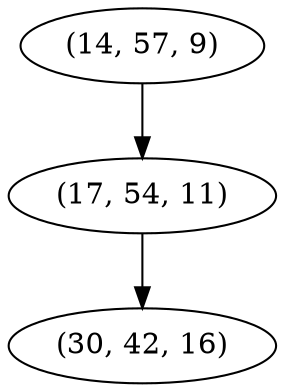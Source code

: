 digraph tree {
    "(14, 57, 9)";
    "(17, 54, 11)";
    "(30, 42, 16)";
    "(14, 57, 9)" -> "(17, 54, 11)";
    "(17, 54, 11)" -> "(30, 42, 16)";
}
